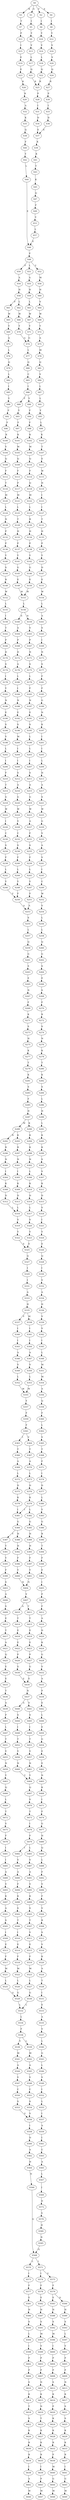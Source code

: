 strict digraph  {
	S0 -> S1 [ label = G ];
	S0 -> S2 [ label = F ];
	S0 -> S3 [ label = R ];
	S0 -> S4 [ label = S ];
	S1 -> S5 [ label = I ];
	S2 -> S6 [ label = I ];
	S3 -> S7 [ label = T ];
	S4 -> S8 [ label = I ];
	S5 -> S9 [ label = Y ];
	S6 -> S10 [ label = Y ];
	S7 -> S11 [ label = P ];
	S8 -> S12 [ label = Y ];
	S9 -> S13 [ label = V ];
	S10 -> S14 [ label = V ];
	S11 -> S15 [ label = I ];
	S12 -> S16 [ label = V ];
	S13 -> S17 [ label = L ];
	S14 -> S18 [ label = L ];
	S15 -> S19 [ label = E ];
	S16 -> S20 [ label = V ];
	S17 -> S21 [ label = Q ];
	S18 -> S22 [ label = Q ];
	S19 -> S23 [ label = E ];
	S20 -> S24 [ label = Q ];
	S21 -> S25 [ label = R ];
	S22 -> S25 [ label = R ];
	S23 -> S26 [ label = K ];
	S24 -> S27 [ label = R ];
	S25 -> S28 [ label = P ];
	S26 -> S29 [ label = R ];
	S27 -> S30 [ label = P ];
	S28 -> S31 [ label = I ];
	S29 -> S32 [ label = A ];
	S30 -> S33 [ label = I ];
	S31 -> S34 [ label = D ];
	S32 -> S35 [ label = K ];
	S33 -> S36 [ label = D ];
	S34 -> S37 [ label = E ];
	S35 -> S38 [ label = Q ];
	S36 -> S37 [ label = E ];
	S37 -> S39 [ label = K ];
	S38 -> S40 [ label = F ];
	S39 -> S41 [ label = K ];
	S40 -> S42 [ label = Y ];
	S41 -> S43 [ label = T ];
	S42 -> S44 [ label = L ];
	S43 -> S45 [ label = K ];
	S44 -> S46 [ label = E ];
	S45 -> S47 [ label = Q ];
	S46 -> S48 [ label = P ];
	S47 -> S49 [ label = F ];
	S48 -> S50 [ label = F ];
	S48 -> S51 [ label = L ];
	S48 -> S52 [ label = Y ];
	S49 -> S53 [ label = Y ];
	S50 -> S54 [ label = A ];
	S51 -> S55 [ label = A ];
	S52 -> S56 [ label = M ];
	S53 -> S57 [ label = L ];
	S54 -> S58 [ label = H ];
	S55 -> S59 [ label = H ];
	S56 -> S60 [ label = H ];
	S57 -> S46 [ label = E ];
	S58 -> S61 [ label = F ];
	S58 -> S62 [ label = L ];
	S59 -> S63 [ label = L ];
	S60 -> S64 [ label = V ];
	S61 -> S65 [ label = W ];
	S62 -> S66 [ label = W ];
	S63 -> S67 [ label = W ];
	S64 -> S68 [ label = W ];
	S65 -> S69 [ label = Y ];
	S66 -> S70 [ label = Y ];
	S67 -> S71 [ label = Y ];
	S68 -> S72 [ label = Y ];
	S69 -> S73 [ label = A ];
	S70 -> S74 [ label = G ];
	S71 -> S74 [ label = G ];
	S72 -> S75 [ label = A ];
	S73 -> S76 [ label = L ];
	S74 -> S77 [ label = L ];
	S75 -> S78 [ label = M ];
	S76 -> S79 [ label = Q ];
	S77 -> S80 [ label = Q ];
	S78 -> S81 [ label = Q ];
	S79 -> S82 [ label = L ];
	S80 -> S83 [ label = C ];
	S81 -> S84 [ label = V ];
	S82 -> S85 [ label = I ];
	S83 -> S86 [ label = I ];
	S84 -> S87 [ label = L ];
	S85 -> S88 [ label = Y ];
	S86 -> S89 [ label = F ];
	S86 -> S90 [ label = Y ];
	S87 -> S91 [ label = L ];
	S88 -> S92 [ label = F ];
	S89 -> S93 [ label = Y ];
	S90 -> S94 [ label = F ];
	S91 -> S95 [ label = Y ];
	S92 -> S96 [ label = F ];
	S93 -> S97 [ label = F ];
	S94 -> S98 [ label = F ];
	S95 -> S99 [ label = L ];
	S96 -> S100 [ label = K ];
	S97 -> S101 [ label = K ];
	S98 -> S102 [ label = K ];
	S99 -> S103 [ label = K ];
	S100 -> S104 [ label = V ];
	S101 -> S105 [ label = M ];
	S102 -> S106 [ label = M ];
	S103 -> S107 [ label = T ];
	S104 -> S108 [ label = Q ];
	S105 -> S109 [ label = Q ];
	S106 -> S110 [ label = Q ];
	S107 -> S111 [ label = E ];
	S108 -> S112 [ label = F ];
	S109 -> S113 [ label = F ];
	S110 -> S114 [ label = F ];
	S111 -> S115 [ label = W ];
	S112 -> S116 [ label = T ];
	S113 -> S117 [ label = P ];
	S114 -> S118 [ label = Q ];
	S115 -> S119 [ label = H ];
	S116 -> S120 [ label = M ];
	S117 -> S121 [ label = M ];
	S118 -> S122 [ label = M ];
	S119 -> S123 [ label = I ];
	S120 -> S124 [ label = L ];
	S121 -> S125 [ label = L ];
	S122 -> S126 [ label = L ];
	S123 -> S127 [ label = I ];
	S124 -> S128 [ label = N ];
	S125 -> S129 [ label = T ];
	S126 -> S130 [ label = R ];
	S127 -> S131 [ label = T ];
	S128 -> S132 [ label = P ];
	S129 -> S133 [ label = H ];
	S130 -> S134 [ label = H ];
	S131 -> S135 [ label = H ];
	S132 -> S136 [ label = P ];
	S133 -> S137 [ label = P ];
	S134 -> S138 [ label = P ];
	S135 -> S139 [ label = P ];
	S136 -> S140 [ label = Y ];
	S137 -> S141 [ label = Y ];
	S138 -> S142 [ label = Y ];
	S139 -> S143 [ label = Y ];
	S140 -> S144 [ label = S ];
	S141 -> S145 [ label = G ];
	S142 -> S146 [ label = G ];
	S143 -> S147 [ label = D ];
	S144 -> S148 [ label = R ];
	S145 -> S149 [ label = E ];
	S146 -> S150 [ label = E ];
	S147 -> S151 [ label = E ];
	S148 -> S152 [ label = W ];
	S149 -> S153 [ label = W ];
	S150 -> S153 [ label = W ];
	S151 -> S154 [ label = W ];
	S152 -> S155 [ label = L ];
	S153 -> S156 [ label = L ];
	S154 -> S157 [ label = L ];
	S155 -> S158 [ label = I ];
	S156 -> S159 [ label = N ];
	S156 -> S160 [ label = S ];
	S157 -> S161 [ label = A ];
	S158 -> S162 [ label = T ];
	S159 -> S163 [ label = V ];
	S160 -> S164 [ label = A ];
	S161 -> S165 [ label = S ];
	S162 -> S166 [ label = P ];
	S163 -> S167 [ label = P ];
	S164 -> S168 [ label = P ];
	S165 -> S169 [ label = I ];
	S166 -> S170 [ label = D ];
	S167 -> S171 [ label = N ];
	S168 -> S172 [ label = D ];
	S169 -> S173 [ label = N ];
	S170 -> S174 [ label = S ];
	S171 -> S175 [ label = S ];
	S172 -> S176 [ label = A ];
	S173 -> S177 [ label = S ];
	S174 -> S178 [ label = I ];
	S175 -> S179 [ label = L ];
	S176 -> S180 [ label = L ];
	S177 -> S181 [ label = F ];
	S178 -> S182 [ label = Y ];
	S179 -> S183 [ label = F ];
	S180 -> S184 [ label = I ];
	S181 -> S185 [ label = F ];
	S182 -> S186 [ label = N ];
	S183 -> S187 [ label = N ];
	S184 -> S188 [ label = N ];
	S185 -> S189 [ label = G ];
	S186 -> S190 [ label = E ];
	S187 -> S191 [ label = E ];
	S188 -> S192 [ label = E ];
	S189 -> S193 [ label = N ];
	S190 -> S194 [ label = S ];
	S191 -> S195 [ label = S ];
	S192 -> S196 [ label = S ];
	S193 -> S197 [ label = K ];
	S194 -> S198 [ label = V ];
	S195 -> S199 [ label = L ];
	S196 -> S200 [ label = M ];
	S197 -> S201 [ label = I ];
	S198 -> S202 [ label = L ];
	S199 -> S203 [ label = L ];
	S200 -> S204 [ label = I ];
	S201 -> S205 [ label = I ];
	S202 -> S206 [ label = I ];
	S203 -> S207 [ label = I ];
	S204 -> S208 [ label = I ];
	S205 -> S209 [ label = L ];
	S206 -> S210 [ label = F ];
	S207 -> S211 [ label = S ];
	S208 -> S212 [ label = S ];
	S209 -> S213 [ label = H ];
	S210 -> S214 [ label = T ];
	S211 -> S215 [ label = A ];
	S212 -> S216 [ label = A ];
	S213 -> S217 [ label = A ];
	S214 -> S218 [ label = G ];
	S215 -> S219 [ label = G ];
	S216 -> S220 [ label = G ];
	S217 -> S221 [ label = S ];
	S218 -> S222 [ label = W ];
	S219 -> S223 [ label = W ];
	S220 -> S224 [ label = W ];
	S221 -> S225 [ label = W ];
	S222 -> S226 [ label = I ];
	S223 -> S227 [ label = A ];
	S224 -> S228 [ label = V ];
	S225 -> S229 [ label = G ];
	S226 -> S230 [ label = C ];
	S227 -> S231 [ label = F ];
	S228 -> S232 [ label = C ];
	S229 -> S233 [ label = V ];
	S230 -> S234 [ label = S ];
	S231 -> S235 [ label = S ];
	S232 -> S236 [ label = S ];
	S233 -> S237 [ label = A ];
	S234 -> S238 [ label = F ];
	S235 -> S239 [ label = F ];
	S236 -> S240 [ label = F ];
	S237 -> S241 [ label = V ];
	S238 -> S242 [ label = L ];
	S239 -> S243 [ label = L ];
	S240 -> S244 [ label = L ];
	S241 -> S245 [ label = I ];
	S242 -> S246 [ label = Y ];
	S243 -> S247 [ label = Y ];
	S244 -> S248 [ label = Y ];
	S245 -> S249 [ label = C ];
	S246 -> S250 [ label = F ];
	S247 -> S251 [ label = F ];
	S248 -> S250 [ label = F ];
	S249 -> S252 [ label = W ];
	S250 -> S253 [ label = A ];
	S251 -> S253 [ label = A ];
	S252 -> S254 [ label = V ];
	S253 -> S255 [ label = S ];
	S254 -> S256 [ label = L ];
	S255 -> S257 [ label = L ];
	S256 -> S258 [ label = L ];
	S257 -> S259 [ label = Q ];
	S258 -> S260 [ label = Q ];
	S259 -> S261 [ label = G ];
	S260 -> S262 [ label = G ];
	S261 -> S263 [ label = S ];
	S262 -> S264 [ label = S ];
	S263 -> S265 [ label = E ];
	S264 -> S266 [ label = E ];
	S265 -> S267 [ label = N ];
	S266 -> S268 [ label = S ];
	S267 -> S269 [ label = F ];
	S268 -> S270 [ label = F ];
	S269 -> S271 [ label = K ];
	S270 -> S272 [ label = R ];
	S271 -> S273 [ label = S ];
	S272 -> S274 [ label = S ];
	S273 -> S275 [ label = H ];
	S274 -> S276 [ label = N ];
	S275 -> S277 [ label = K ];
	S276 -> S278 [ label = K ];
	S277 -> S279 [ label = T ];
	S278 -> S280 [ label = T ];
	S279 -> S281 [ label = K ];
	S280 -> S282 [ label = K ];
	S281 -> S283 [ label = S ];
	S282 -> S284 [ label = S ];
	S283 -> S285 [ label = F ];
	S284 -> S286 [ label = L ];
	S285 -> S287 [ label = H ];
	S286 -> S288 [ label = H ];
	S287 -> S289 [ label = M ];
	S287 -> S290 [ label = K ];
	S288 -> S291 [ label = L ];
	S289 -> S292 [ label = R ];
	S289 -> S293 [ label = K ];
	S290 -> S294 [ label = K ];
	S291 -> S295 [ label = K ];
	S292 -> S296 [ label = R ];
	S293 -> S297 [ label = R ];
	S294 -> S298 [ label = K ];
	S295 -> S299 [ label = K ];
	S296 -> S300 [ label = N ];
	S297 -> S301 [ label = N ];
	S298 -> S302 [ label = N ];
	S299 -> S303 [ label = S ];
	S300 -> S304 [ label = I ];
	S301 -> S305 [ label = I ];
	S302 -> S306 [ label = L ];
	S303 -> S307 [ label = V ];
	S304 -> S308 [ label = K ];
	S305 -> S309 [ label = K ];
	S306 -> S310 [ label = K ];
	S307 -> S311 [ label = K ];
	S308 -> S312 [ label = D ];
	S309 -> S313 [ label = D ];
	S310 -> S314 [ label = D ];
	S311 -> S315 [ label = D ];
	S312 -> S316 [ label = L ];
	S313 -> S316 [ label = L ];
	S314 -> S317 [ label = L ];
	S315 -> S318 [ label = V ];
	S316 -> S319 [ label = V ];
	S317 -> S320 [ label = V ];
	S318 -> S321 [ label = I ];
	S319 -> S322 [ label = Y ];
	S320 -> S323 [ label = Y ];
	S321 -> S324 [ label = Y ];
	S322 -> S325 [ label = E ];
	S323 -> S325 [ label = E ];
	S324 -> S326 [ label = E ];
	S325 -> S327 [ label = Q ];
	S326 -> S328 [ label = Q ];
	S327 -> S329 [ label = I ];
	S328 -> S330 [ label = I ];
	S329 -> S331 [ label = I ];
	S330 -> S332 [ label = V ];
	S331 -> S333 [ label = A ];
	S332 -> S334 [ label = A ];
	S333 -> S335 [ label = H ];
	S334 -> S336 [ label = H ];
	S335 -> S337 [ label = V ];
	S335 -> S338 [ label = M ];
	S336 -> S339 [ label = V ];
	S337 -> S340 [ label = I ];
	S338 -> S341 [ label = I ];
	S339 -> S342 [ label = V ];
	S340 -> S343 [ label = I ];
	S341 -> S344 [ label = I ];
	S342 -> S345 [ label = I ];
	S343 -> S346 [ label = A ];
	S344 -> S347 [ label = A ];
	S345 -> S348 [ label = L ];
	S346 -> S349 [ label = V ];
	S347 -> S350 [ label = V ];
	S348 -> S351 [ label = M ];
	S349 -> S352 [ label = L ];
	S350 -> S353 [ label = L ];
	S351 -> S354 [ label = M ];
	S352 -> S355 [ label = M ];
	S353 -> S355 [ label = M ];
	S354 -> S356 [ label = A ];
	S355 -> S357 [ label = Y ];
	S356 -> S358 [ label = Q ];
	S357 -> S359 [ label = F ];
	S358 -> S360 [ label = F ];
	S359 -> S361 [ label = F ];
	S360 -> S362 [ label = L ];
	S361 -> S363 [ label = I ];
	S361 -> S364 [ label = V ];
	S362 -> S365 [ label = V ];
	S363 -> S366 [ label = T ];
	S364 -> S367 [ label = T ];
	S365 -> S368 [ label = T ];
	S366 -> S369 [ label = A ];
	S367 -> S370 [ label = A ];
	S368 -> S371 [ label = F ];
	S369 -> S372 [ label = L ];
	S370 -> S373 [ label = L ];
	S371 -> S374 [ label = I ];
	S372 -> S375 [ label = D ];
	S373 -> S376 [ label = D ];
	S374 -> S377 [ label = D ];
	S375 -> S378 [ label = K ];
	S376 -> S379 [ label = K ];
	S377 -> S380 [ label = L ];
	S378 -> S381 [ label = I ];
	S379 -> S381 [ label = I ];
	S379 -> S382 [ label = L ];
	S380 -> S383 [ label = Y ];
	S381 -> S384 [ label = G ];
	S382 -> S385 [ label = G ];
	S383 -> S386 [ label = G ];
	S384 -> S387 [ label = Y ];
	S384 -> S388 [ label = H ];
	S385 -> S389 [ label = H ];
	S386 -> S390 [ label = R ];
	S387 -> S391 [ label = Y ];
	S388 -> S392 [ label = H ];
	S389 -> S393 [ label = H ];
	S390 -> S394 [ label = T ];
	S391 -> S395 [ label = Y ];
	S392 -> S396 [ label = F ];
	S393 -> S397 [ label = F ];
	S394 -> S398 [ label = F ];
	S395 -> S399 [ label = F ];
	S396 -> S400 [ label = Y ];
	S397 -> S401 [ label = Y ];
	S398 -> S402 [ label = E ];
	S399 -> S403 [ label = S ];
	S400 -> S404 [ label = N ];
	S401 -> S404 [ label = N ];
	S402 -> S405 [ label = I ];
	S403 -> S406 [ label = A ];
	S404 -> S407 [ label = V ];
	S405 -> S408 [ label = P ];
	S406 -> S409 [ label = S ];
	S407 -> S410 [ label = A ];
	S407 -> S411 [ label = T ];
	S408 -> S412 [ label = F ];
	S409 -> S413 [ label = E ];
	S410 -> S414 [ label = T ];
	S411 -> S415 [ label = T ];
	S412 -> S416 [ label = A ];
	S413 -> S417 [ label = T ];
	S414 -> S418 [ label = E ];
	S415 -> S419 [ label = E ];
	S416 -> S420 [ label = D ];
	S417 -> S421 [ label = A ];
	S418 -> S422 [ label = E ];
	S419 -> S423 [ label = E ];
	S420 -> S424 [ label = K ];
	S421 -> S425 [ label = Q ];
	S422 -> S426 [ label = P ];
	S423 -> S427 [ label = P ];
	S424 -> S428 [ label = G ];
	S425 -> S429 [ label = E ];
	S426 -> S430 [ label = G ];
	S427 -> S431 [ label = G ];
	S428 -> S432 [ label = V ];
	S429 -> S433 [ label = E ];
	S430 -> S434 [ label = E ];
	S431 -> S434 [ label = E ];
	S432 -> S435 [ label = A ];
	S433 -> S436 [ label = T ];
	S434 -> S437 [ label = N ];
	S435 -> S438 [ label = P ];
	S436 -> S439 [ label = A ];
	S437 -> S440 [ label = A ];
	S437 -> S441 [ label = V ];
	S438 -> S442 [ label = E ];
	S439 -> S443 [ label = P ];
	S440 -> S444 [ label = S ];
	S441 -> S445 [ label = S ];
	S442 -> S446 [ label = L ];
	S443 -> S447 [ label = L ];
	S444 -> S448 [ label = I ];
	S445 -> S449 [ label = I ];
	S446 -> S450 [ label = E ];
	S447 -> S451 [ label = T ];
	S448 -> S452 [ label = T ];
	S449 -> S453 [ label = T ];
	S450 -> S454 [ label = G ];
	S451 -> S455 [ label = V ];
	S452 -> S456 [ label = V ];
	S453 -> S457 [ label = V ];
	S454 -> S458 [ label = E ];
	S455 -> S459 [ label = N ];
	S456 -> S460 [ label = N ];
	S457 -> S461 [ label = N ];
	S458 -> S462 [ label = E ];
	S459 -> S463 [ label = Y ];
	S460 -> S464 [ label = Y ];
	S461 -> S464 [ label = Y ];
	S462 -> S465 [ label = N ];
	S463 -> S466 [ label = Q ];
	S464 -> S467 [ label = Q ];
	S465 -> S468 [ label = K ];
	S466 -> S469 [ label = L ];
	S467 -> S470 [ label = V ];
	S468 -> S471 [ label = I ];
	S469 -> S472 [ label = T ];
	S470 -> S473 [ label = T ];
	S471 -> S474 [ label = F ];
	S472 -> S475 [ label = V ];
	S473 -> S476 [ label = I ];
	S474 -> S477 [ label = G ];
	S475 -> S478 [ label = F ];
	S476 -> S479 [ label = F ];
	S477 -> S480 [ label = H ];
	S478 -> S481 [ label = I ];
	S479 -> S482 [ label = I ];
	S479 -> S483 [ label = L ];
	S480 -> S484 [ label = Q ];
	S481 -> S485 [ label = I ];
	S482 -> S486 [ label = V ];
	S483 -> S487 [ label = V ];
	S484 -> S488 [ label = L ];
	S485 -> S489 [ label = A ];
	S486 -> S490 [ label = A ];
	S487 -> S491 [ label = A ];
	S488 -> S492 [ label = F ];
	S489 -> S493 [ label = V ];
	S490 -> S494 [ label = F ];
	S491 -> S495 [ label = V ];
	S492 -> S496 [ label = V ];
	S493 -> S497 [ label = K ];
	S494 -> S498 [ label = K ];
	S495 -> S499 [ label = K ];
	S496 -> S500 [ label = F ];
	S497 -> S501 [ label = A ];
	S498 -> S502 [ label = S ];
	S499 -> S503 [ label = S ];
	S500 -> S504 [ label = V ];
	S501 -> S505 [ label = S ];
	S502 -> S506 [ label = T ];
	S503 -> S507 [ label = T ];
	S504 -> S508 [ label = R ];
	S505 -> S509 [ label = I ];
	S506 -> S510 [ label = I ];
	S507 -> S511 [ label = V ];
	S508 -> S512 [ label = S ];
	S509 -> S513 [ label = E ];
	S510 -> S514 [ label = E ];
	S511 -> S515 [ label = E ];
	S512 -> S516 [ label = V ];
	S513 -> S517 [ label = F ];
	S514 -> S518 [ label = F ];
	S515 -> S519 [ label = F ];
	S516 -> S520 [ label = K ];
	S517 -> S521 [ label = M ];
	S518 -> S522 [ label = M ];
	S519 -> S523 [ label = M ];
	S520 -> S524 [ label = A ];
	S521 -> S525 [ label = L ];
	S522 -> S526 [ label = L ];
	S523 -> S527 [ label = L ];
	S524 -> S528 [ label = T ];
	S525 -> S529 [ label = G ];
	S526 -> S529 [ label = G ];
	S527 -> S530 [ label = G ];
	S528 -> S531 [ label = I ];
	S529 -> S532 [ label = L ];
	S530 -> S532 [ label = L ];
	S531 -> S533 [ label = E ];
	S532 -> S534 [ label = L ];
	S533 -> S535 [ label = A ];
	S534 -> S536 [ label = F ];
	S535 -> S537 [ label = V ];
	S536 -> S538 [ label = V ];
	S536 -> S539 [ label = L ];
	S537 -> S540 [ label = L ];
	S538 -> S541 [ label = M ];
	S539 -> S542 [ label = M ];
	S540 -> S543 [ label = G ];
	S541 -> S544 [ label = A ];
	S542 -> S545 [ label = A ];
	S543 -> S546 [ label = L ];
	S544 -> S547 [ label = V ];
	S545 -> S548 [ label = V ];
	S546 -> S549 [ label = V ];
	S547 -> S550 [ label = C ];
	S548 -> S551 [ label = C ];
	S549 -> S552 [ label = I ];
	S550 -> S553 [ label = S ];
	S551 -> S554 [ label = S ];
	S552 -> S555 [ label = L ];
	S553 -> S556 [ label = V ];
	S554 -> S556 [ label = V ];
	S555 -> S557 [ label = I ];
	S556 -> S558 [ label = I ];
	S557 -> S559 [ label = A ];
	S558 -> S560 [ label = D ];
	S559 -> S561 [ label = I ];
	S560 -> S562 [ label = A ];
	S561 -> S563 [ label = C ];
	S562 -> S564 [ label = H ];
	S563 -> S565 [ label = A ];
	S564 -> S566 [ label = N ];
	S565 -> S567 [ label = L ];
	S566 -> S568 [ label = Q ];
	S567 -> S569 [ label = I ];
	S568 -> S570 [ label = L ];
	S568 -> S571 [ label = I ];
	S569 -> S572 [ label = D ];
	S570 -> S573 [ label = I ];
	S571 -> S574 [ label = I ];
	S571 -> S575 [ label = V ];
	S572 -> S576 [ label = A ];
	S573 -> S577 [ label = F ];
	S574 -> S578 [ label = F ];
	S575 -> S579 [ label = F ];
	S576 -> S580 [ label = H ];
	S577 -> S581 [ label = E ];
	S578 -> S582 [ label = E ];
	S579 -> S583 [ label = E ];
	S579 -> S584 [ label = D ];
	S580 -> S585 [ label = N ];
	S581 -> S586 [ label = H ];
	S582 -> S587 [ label = H ];
	S583 -> S588 [ label = H ];
	S584 -> S589 [ label = H ];
	S585 -> S568 [ label = Q ];
	S586 -> S590 [ label = S ];
	S587 -> S591 [ label = S ];
	S588 -> S592 [ label = S ];
	S589 -> S593 [ label = S ];
	S590 -> S594 [ label = L ];
	S591 -> S595 [ label = M ];
	S592 -> S596 [ label = M ];
	S593 -> S597 [ label = L ];
	S594 -> S598 [ label = I ];
	S595 -> S599 [ label = V ];
	S596 -> S600 [ label = I ];
	S597 -> S601 [ label = V ];
	S598 -> S602 [ label = P ];
	S599 -> S603 [ label = P ];
	S600 -> S604 [ label = P ];
	S601 -> S605 [ label = P ];
	S602 -> S606 [ label = P ];
	S603 -> S607 [ label = P ];
	S604 -> S608 [ label = P ];
	S605 -> S609 [ label = P ];
	S606 -> S610 [ label = S ];
	S607 -> S611 [ label = N ];
	S608 -> S612 [ label = S ];
	S609 -> S613 [ label = N ];
	S610 -> S614 [ label = K ];
	S611 -> S615 [ label = K ];
	S612 -> S616 [ label = K ];
	S613 -> S617 [ label = K ];
	S614 -> S618 [ label = T ];
	S615 -> S619 [ label = N ];
	S616 -> S620 [ label = P ];
	S617 -> S621 [ label = S ];
	S618 -> S622 [ label = S ];
	S619 -> S623 [ label = T ];
	S620 -> S624 [ label = K ];
	S621 -> S625 [ label = S ];
	S622 -> S626 [ label = K ];
	S623 -> S627 [ label = K ];
	S624 -> S628 [ label = K ];
	S625 -> S629 [ label = K ];
	S626 -> S630 [ label = R ];
	S627 -> S631 [ label = K ];
	S628 -> S632 [ label = R ];
	S629 -> S633 [ label = K ];
	S630 -> S634 [ label = R ];
	S631 -> S635 [ label = R ];
	S632 -> S636 [ label = P ];
	S633 -> S637 [ label = R ];
	S634 -> S638 [ label = I ];
	S635 -> S639 [ label = I ];
	S636 -> S640 [ label = M ];
	S637 -> S641 [ label = I ];
	S638 -> S642 [ label = A ];
	S639 -> S643 [ label = P ];
	S640 -> S644 [ label = G ];
	S641 -> S645 [ label = G ];
	S642 -> S646 [ label = M ];
	S643 -> S647 [ label = M ];
	S644 -> S648 [ label = M ];
	S645 -> S649 [ label = M ];
}

